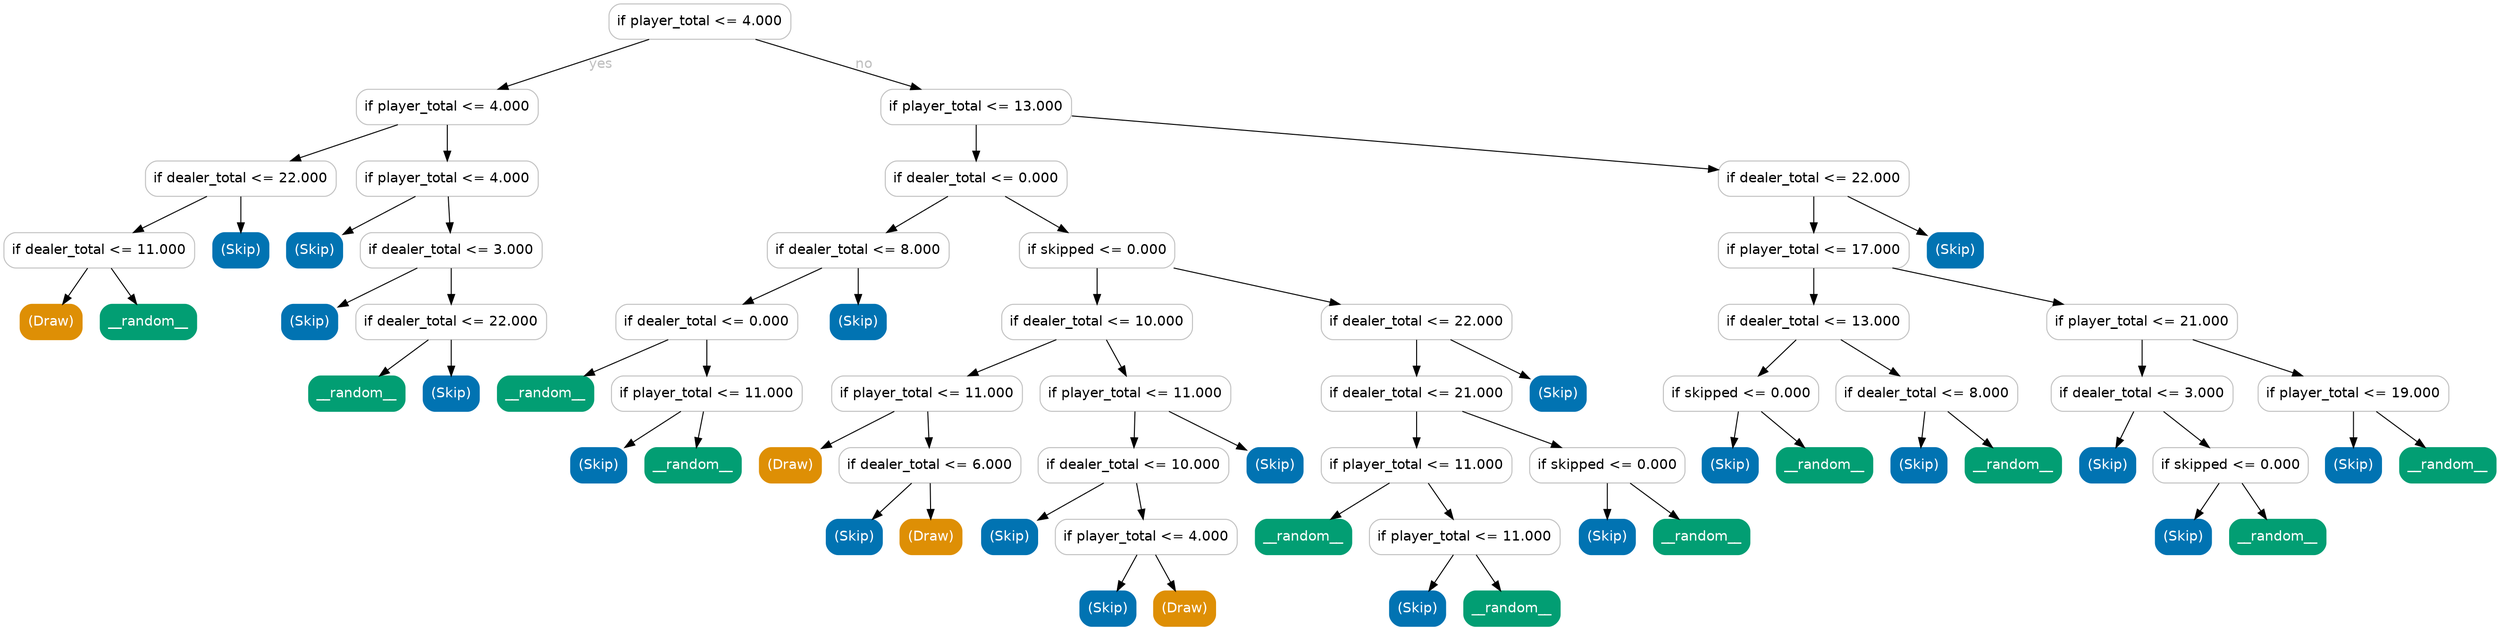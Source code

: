digraph Tree {
	graph [bb="0,0,2535,634"];
	node [color=gray,
		fillcolor=white,
		fontname=helvetica,
		label="\N",
		shape=box,
		style="filled, rounded"
	];
	edge [fontname=helvetica];
	0	[height=0.5,
		label="if player_total <= 4.000",
		pos="708,616",
		width=2.5694];
	1	[height=0.5,
		label="if player_total <= 4.000",
		pos="451,529",
		width=2.5694];
	0 -> 1	[fontcolor=gray,
		label=yes,
		lp="607.5,572.5",
		pos="e,502.62,547.07 656.3,597.9 614.74,584.15 556.24,564.81 512.32,550.28"];
	14	[height=0.5,
		label="if player_total <= 13.000",
		pos="989,529",
		width=2.6944];
	0 -> 14	[fontcolor=gray,
		label=no,
		lp="875,572.5",
		pos="e,932.56,547.07 764.53,597.9 810.26,584.07 874.74,564.56 922.86,550.01"];
	2	[height=0.5,
		label="if dealer_total <= 22.000",
		pos="241,456",
		width=2.6944];
	1 -> 2	[fontcolor=gray,
		pos="e,291.62,474.11 400.7,510.99 370.79,500.88 332.66,487.99 301.16,477.34"];
	7	[height=0.5,
		label="if player_total <= 4.000",
		pos="451,456",
		width=2.5694];
	1 -> 7	[fontcolor=gray,
		pos="e,451,474.03 451,510.81 451,502.79 451,493.05 451,484.07"];
	3	[height=0.5,
		label="if dealer_total <= 11.000",
		pos="97,383",
		width=2.6944];
	2 -> 3	[fontcolor=gray,
		pos="e,131.71,401.11 206.51,437.99 186.79,428.27 161.87,415.99 140.79,405.59"];
	6	[color="#0173b2",
		fillcolor="#0173b2",
		fontcolor=white,
		height=0.5,
		label="(Skip)",
		pos="241,383",
		width=0.79167];
	2 -> 6	[fontcolor=gray,
		pos="e,241,401.03 241,437.81 241,429.79 241,420.05 241,411.07"];
	4	[color="#de8f05",
		fillcolor="#de8f05",
		fontcolor=white,
		height=0.5,
		label="(Draw)",
		pos="48,310",
		width=0.875];
	3 -> 4	[fontcolor=gray,
		pos="e,59.752,328.03 85.138,364.81 79.24,356.27 71.996,345.77 65.476,336.32"];
	5	[color="#029e73",
		fillcolor="#029e73",
		fontcolor=white,
		height=0.5,
		label=__random__,
		pos="147,310",
		width=1.3611];
	3 -> 5	[fontcolor=gray,
		pos="e,135.01,328.03 109.1,364.81 115.12,356.27 122.51,345.77 129.17,336.32"];
	8	[color="#0173b2",
		fillcolor="#0173b2",
		fontcolor=white,
		height=0.5,
		label="(Skip)",
		pos="316,383",
		width=0.79167];
	7 -> 8	[fontcolor=gray,
		pos="e,344.86,399.18 418.66,437.99 399.18,427.75 374.28,414.65 353.88,403.92"];
	9	[height=0.5,
		label="if dealer_total <= 3.000",
		pos="455,383",
		width=2.5694];
	7 -> 9	[fontcolor=gray,
		pos="e,454.04,401.03 451.97,437.81 452.42,429.79 452.97,420.05 453.47,411.07"];
	10	[color="#0173b2",
		fillcolor="#0173b2",
		fontcolor=white,
		height=0.5,
		label="(Skip)",
		pos="311,310",
		width=0.79167];
	9 -> 10	[fontcolor=gray,
		pos="e,339.88,325.24 420.51,364.99 398.96,354.37 371.19,340.68 349.01,329.74"];
	11	[height=0.5,
		label="if dealer_total <= 22.000",
		pos="455,310",
		width=2.6944];
	9 -> 11	[fontcolor=gray,
		pos="e,455,328.03 455,364.81 455,356.79 455,347.05 455,338.07"];
	12	[color="#029e73",
		fillcolor="#029e73",
		fontcolor=white,
		height=0.5,
		label=__random__,
		pos="359,237",
		width=1.3611];
	11 -> 12	[fontcolor=gray,
		pos="e,382.02,255.03 431.76,291.81 419.26,282.57 403.68,271.04 390.14,261.03"];
	13	[color="#0173b2",
		fillcolor="#0173b2",
		fontcolor=white,
		height=0.5,
		label="(Skip)",
		pos="455,237",
		width=0.79167];
	11 -> 13	[fontcolor=gray,
		pos="e,455,255.03 455,291.81 455,283.79 455,274.05 455,265.07"];
	15	[height=0.5,
		label="if dealer_total <= 0.000",
		pos="989,456",
		width=2.5694];
	14 -> 15	[fontcolor=gray,
		pos="e,989,474.03 989,510.81 989,502.79 989,493.05 989,484.07"];
	48	[height=0.5,
		label="if dealer_total <= 22.000",
		pos="1841,456",
		width=2.6944];
	14 -> 48	[fontcolor=gray,
		pos="e,1744,465.09 1086.3,519.89 1247.1,506.49 1567,479.84 1733.9,465.92"];
	16	[height=0.5,
		label="if dealer_total <= 8.000",
		pos="869,383",
		width=2.5694];
	15 -> 16	[fontcolor=gray,
		pos="e,897.92,401.11 960.26,437.99 944.2,428.49 923.99,416.54 906.68,406.29"];
	23	[height=0.5,
		label="if skipped <= 0.000",
		pos="1112,383",
		width=2.1944];
	15 -> 23	[fontcolor=gray,
		pos="e,1082.4,401.11 1018.5,437.99 1034.9,428.49 1055.6,416.54 1073.4,406.29"];
	17	[height=0.5,
		label="if dealer_total <= 0.000",
		pos="715,310",
		width=2.5694];
	16 -> 17	[fontcolor=gray,
		pos="e,752.12,328.11 832.11,364.99 810.84,355.19 783.9,342.77 761.22,332.31"];
	22	[color="#0173b2",
		fillcolor="#0173b2",
		fontcolor=white,
		height=0.5,
		label="(Skip)",
		pos="869,310",
		width=0.79167];
	16 -> 22	[fontcolor=gray,
		pos="e,869,328.03 869,364.81 869,356.79 869,347.05 869,338.07"];
	18	[color="#029e73",
		fillcolor="#029e73",
		fontcolor=white,
		height=0.5,
		label=__random__,
		pos="551,237",
		width=1.3611];
	17 -> 18	[fontcolor=gray,
		pos="e,590.53,255.11 675.72,291.99 652.96,282.14 624.12,269.66 599.9,259.17"];
	19	[height=0.5,
		label="if player_total <= 11.000",
		pos="715,237",
		width=2.6944];
	17 -> 19	[fontcolor=gray,
		pos="e,715,255.03 715,291.81 715,283.79 715,274.05 715,265.07"];
	20	[color="#0173b2",
		fillcolor="#0173b2",
		fontcolor=white,
		height=0.5,
		label="(Skip)",
		pos="605,164",
		width=0.79167];
	19 -> 20	[fontcolor=gray,
		pos="e,631.51,182.11 688.65,218.99 674.07,209.58 655.75,197.76 639.98,187.57"];
	21	[color="#029e73",
		fillcolor="#029e73",
		fontcolor=white,
		height=0.5,
		label=__random__,
		pos="701,164",
		width=1.3611];
	19 -> 21	[fontcolor=gray,
		pos="e,704.36,182.03 711.61,218.81 710.03,210.79 708.11,201.05 706.34,192.07"];
	24	[height=0.5,
		label="if dealer_total <= 10.000",
		pos="1112,310",
		width=2.6944];
	23 -> 24	[fontcolor=gray,
		pos="e,1112,328.03 1112,364.81 1112,356.79 1112,347.05 1112,338.07"];
	37	[height=0.5,
		label="if dealer_total <= 22.000",
		pos="1437,310",
		width=2.6944];
	23 -> 37	[fontcolor=gray,
		pos="e,1358.9,328.05 1189.8,364.99 1237.8,354.51 1299.5,341.05 1349.2,330.19"];
	25	[height=0.5,
		label="if player_total <= 11.000",
		pos="939,237",
		width=2.6944];
	24 -> 25	[fontcolor=gray,
		pos="e,980.7,255.11 1070.6,291.99 1046.5,282.1 1015.9,269.54 990.25,259.03"];
	30	[height=0.5,
		label="if player_total <= 11.000",
		pos="1151,237",
		width=2.6944];
	24 -> 30	[fontcolor=gray,
		pos="e,1141.6,255.03 1121.4,291.81 1126,283.44 1131.7,273.2 1136.8,263.9"];
	26	[color="#de8f05",
		fillcolor="#de8f05",
		fontcolor=white,
		height=0.5,
		label="(Draw)",
		pos="800,164",
		width=0.875];
	25 -> 26	[fontcolor=gray,
		pos="e,831.59,181.14 905.71,218.99 886.2,209.03 861.43,196.38 840.76,185.82"];
	27	[height=0.5,
		label="if dealer_total <= 6.000",
		pos="942,164",
		width=2.5694];
	25 -> 27	[fontcolor=gray,
		pos="e,941.28,182.03 939.73,218.81 940.07,210.79 940.48,201.05 940.86,192.07"];
	28	[color="#0173b2",
		fillcolor="#0173b2",
		fontcolor=white,
		height=0.5,
		label="(Skip)",
		pos="865,91",
		width=0.79167];
	27 -> 28	[fontcolor=gray,
		pos="e,883.47,109.03 923.36,145.81 913.62,136.83 901.54,125.69 890.9,115.89"];
	29	[color="#de8f05",
		fillcolor="#de8f05",
		fontcolor=white,
		height=0.5,
		label="(Draw)",
		pos="943,91",
		width=0.875];
	27 -> 29	[fontcolor=gray,
		pos="e,942.76,109.03 942.24,145.81 942.36,137.79 942.49,128.05 942.62,119.07"];
	31	[height=0.5,
		label="if dealer_total <= 10.000",
		pos="1149,164",
		width=2.6944];
	30 -> 31	[fontcolor=gray,
		pos="e,1149.5,182.03 1150.5,218.81 1150.3,210.79 1150,201.05 1149.8,192.07"];
	36	[color="#0173b2",
		fillcolor="#0173b2",
		fontcolor=white,
		height=0.5,
		label="(Skip)",
		pos="1293,164",
		width=0.79167];
	30 -> 36	[fontcolor=gray,
		pos="e,1264.1,179.47 1185,218.99 1206.1,208.44 1233.3,194.86 1255.1,183.96"];
	32	[color="#0173b2",
		fillcolor="#0173b2",
		fontcolor=white,
		height=0.5,
		label="(Skip)",
		pos="1023,91",
		width=0.79167];
	31 -> 32	[fontcolor=gray,
		pos="e,1051.6,108.14 1118.8,145.99 1101.3,136.12 1079.1,123.6 1060.5,113.11"];
	33	[height=0.5,
		label="if player_total <= 4.000",
		pos="1162,91",
		width=2.5694];
	31 -> 33	[fontcolor=gray,
		pos="e,1158.9,109.03 1152.1,145.81 1153.6,137.79 1155.4,128.05 1157,119.07"];
	34	[color="#0173b2",
		fillcolor="#0173b2",
		fontcolor=white,
		height=0.5,
		label="(Skip)",
		pos="1123,18",
		width=0.79167];
	33 -> 34	[fontcolor=gray,
		pos="e,1132.4,36.029 1152.6,72.813 1148,64.441 1142.3,54.197 1137.2,44.903"];
	35	[color="#de8f05",
		fillcolor="#de8f05",
		fontcolor=white,
		height=0.5,
		label="(Draw)",
		pos="1201,18",
		width=0.875];
	33 -> 35	[fontcolor=gray,
		pos="e,1191.6,36.029 1171.4,72.813 1176,64.441 1181.7,54.197 1186.8,44.903"];
	38	[height=0.5,
		label="if dealer_total <= 21.000",
		pos="1437,237",
		width=2.6944];
	37 -> 38	[fontcolor=gray,
		pos="e,1437,255.03 1437,291.81 1437,283.79 1437,274.05 1437,265.07"];
	47	[color="#0173b2",
		fillcolor="#0173b2",
		fontcolor=white,
		height=0.5,
		label="(Skip)",
		pos="1581,237",
		width=0.79167];
	37 -> 47	[fontcolor=gray,
		pos="e,1552.1,252.24 1471.5,291.99 1493,281.37 1520.8,267.68 1543,256.74"];
	39	[height=0.5,
		label="if player_total <= 11.000",
		pos="1437,164",
		width=2.6944];
	38 -> 39	[fontcolor=gray,
		pos="e,1437,182.03 1437,218.81 1437,210.79 1437,201.05 1437,192.07"];
	44	[height=0.5,
		label="if skipped <= 0.000",
		pos="1631,164",
		width=2.1944];
	38 -> 44	[fontcolor=gray,
		pos="e,1584.2,182.11 1483.5,218.99 1510.9,208.97 1545.7,196.21 1574.7,185.62"];
	40	[color="#029e73",
		fillcolor="#029e73",
		fontcolor=white,
		height=0.5,
		label=__random__,
		pos="1322,91",
		width=1.3611];
	39 -> 40	[fontcolor=gray,
		pos="e,1349.7,109.11 1409.5,145.99 1394.2,136.58 1375.1,124.76 1358.6,114.57"];
	41	[height=0.5,
		label="if player_total <= 11.000",
		pos="1486,91",
		width=2.6944];
	39 -> 41	[fontcolor=gray,
		pos="e,1474.2,109.03 1448.9,145.81 1454.8,137.27 1462,126.77 1468.5,117.32"];
	42	[color="#0173b2",
		fillcolor="#0173b2",
		fontcolor=white,
		height=0.5,
		label="(Skip)",
		pos="1438,18",
		width=0.79167];
	41 -> 42	[fontcolor=gray,
		pos="e,1449.5,36.029 1474.4,72.813 1468.6,64.266 1461.5,53.769 1455.1,44.323"];
	43	[color="#029e73",
		fillcolor="#029e73",
		fontcolor=white,
		height=0.5,
		label=__random__,
		pos="1534,18",
		width=1.3611];
	41 -> 43	[fontcolor=gray,
		pos="e,1522.5,36.029 1497.6,72.813 1503.4,64.266 1510.5,53.769 1516.9,44.323"];
	45	[color="#0173b2",
		fillcolor="#0173b2",
		fontcolor=white,
		height=0.5,
		label="(Skip)",
		pos="1631,91",
		width=0.79167];
	44 -> 45	[fontcolor=gray,
		pos="e,1631,109.03 1631,145.81 1631,137.79 1631,128.05 1631,119.07"];
	46	[color="#029e73",
		fillcolor="#029e73",
		fontcolor=white,
		height=0.5,
		label=__random__,
		pos="1727,91",
		width=1.3611];
	44 -> 46	[fontcolor=gray,
		pos="e,1704,109.03 1654.2,145.81 1666.7,136.57 1682.3,125.04 1695.9,115.03"];
	49	[height=0.5,
		label="if player_total <= 17.000",
		pos="1841,383",
		width=2.6944];
	48 -> 49	[fontcolor=gray,
		pos="e,1841,401.03 1841,437.81 1841,429.79 1841,420.05 1841,411.07"];
	66	[color="#0173b2",
		fillcolor="#0173b2",
		fontcolor=white,
		height=0.5,
		label="(Skip)",
		pos="1985,383",
		width=0.79167];
	48 -> 66	[fontcolor=gray,
		pos="e,1956.1,398.24 1875.5,437.99 1897,427.37 1924.8,413.68 1947,402.74"];
	50	[height=0.5,
		label="if dealer_total <= 13.000",
		pos="1841,310",
		width=2.6944];
	49 -> 50	[fontcolor=gray,
		pos="e,1841,328.03 1841,364.81 1841,356.79 1841,347.05 1841,338.07"];
	57	[height=0.5,
		label="if player_total <= 21.000",
		pos="2175,310",
		width=2.6944];
	49 -> 57	[fontcolor=gray,
		pos="e,2094.8,328.05 1921,364.99 1970.3,354.51 2033.6,341.05 2084.7,330.19"];
	51	[height=0.5,
		label="if skipped <= 0.000",
		pos="1767,237",
		width=2.1944];
	50 -> 51	[fontcolor=gray,
		pos="e,1784.7,255.03 1823.1,291.81 1813.8,282.92 1802.3,271.91 1792.2,262.17"];
	54	[height=0.5,
		label="if dealer_total <= 8.000",
		pos="1956,237",
		width=2.5694];
	50 -> 54	[fontcolor=gray,
		pos="e,1928.3,255.11 1868.5,291.99 1883.8,282.58 1902.9,270.76 1919.4,260.57"];
	52	[color="#0173b2",
		fillcolor="#0173b2",
		fontcolor=white,
		height=0.5,
		label="(Skip)",
		pos="1756,164",
		width=0.79167];
	51 -> 52	[fontcolor=gray,
		pos="e,1758.6,182.03 1764.3,218.81 1763.1,210.79 1761.6,201.05 1760.2,192.07"];
	53	[color="#029e73",
		fillcolor="#029e73",
		fontcolor=white,
		height=0.5,
		label=__random__,
		pos="1852,164",
		width=1.3611];
	51 -> 53	[fontcolor=gray,
		pos="e,1831.6,182.03 1787.6,218.81 1798.4,209.74 1811.9,198.48 1823.7,188.6"];
	55	[color="#0173b2",
		fillcolor="#0173b2",
		fontcolor=white,
		height=0.5,
		label="(Skip)",
		pos="1948,164",
		width=0.79167];
	54 -> 55	[fontcolor=gray,
		pos="e,1949.9,182.03 1954.1,218.81 1953.2,210.79 1952.1,201.05 1951.1,192.07"];
	56	[color="#029e73",
		fillcolor="#029e73",
		fontcolor=white,
		height=0.5,
		label=__random__,
		pos="2044,164",
		width=1.3611];
	54 -> 56	[fontcolor=gray,
		pos="e,2022.9,182.03 1977.3,218.81 1988.7,209.66 2002.8,198.26 2015.1,188.32"];
	58	[height=0.5,
		label="if dealer_total <= 3.000",
		pos="2175,237",
		width=2.5694];
	57 -> 58	[fontcolor=gray,
		pos="e,2175,255.03 2175,291.81 2175,283.79 2175,274.05 2175,265.07"];
	63	[height=0.5,
		label="if player_total <= 19.000",
		pos="2390,237",
		width=2.6944];
	57 -> 63	[fontcolor=gray,
		pos="e,2338.2,255.11 2226.5,291.99 2257.1,281.88 2296.2,268.99 2328.4,258.34"];
	59	[color="#0173b2",
		fillcolor="#0173b2",
		fontcolor=white,
		height=0.5,
		label="(Skip)",
		pos="2140,164",
		width=0.79167];
	58 -> 59	[fontcolor=gray,
		pos="e,2148.4,182.03 2166.5,218.81 2162.4,210.53 2157.5,200.41 2152.9,191.19"];
	60	[height=0.5,
		label="if skipped <= 0.000",
		pos="2265,164",
		width=2.1944];
	58 -> 60	[fontcolor=gray,
		pos="e,2243.4,182.03 2196.8,218.81 2208.4,209.66 2222.8,198.26 2235.4,188.32"];
	61	[color="#0173b2",
		fillcolor="#0173b2",
		fontcolor=white,
		height=0.5,
		label="(Skip)",
		pos="2217,91",
		width=0.79167];
	60 -> 61	[fontcolor=gray,
		pos="e,2228.5,109.03 2253.4,145.81 2247.6,137.27 2240.5,126.77 2234.1,117.32"];
	62	[color="#029e73",
		fillcolor="#029e73",
		fontcolor=white,
		height=0.5,
		label=__random__,
		pos="2313,91",
		width=1.3611];
	60 -> 62	[fontcolor=gray,
		pos="e,2301.5,109.03 2276.6,145.81 2282.4,137.27 2289.5,126.77 2295.9,117.32"];
	64	[color="#0173b2",
		fillcolor="#0173b2",
		fontcolor=white,
		height=0.5,
		label="(Skip)",
		pos="2390,164",
		width=0.79167];
	63 -> 64	[fontcolor=gray,
		pos="e,2390,182.03 2390,218.81 2390,210.79 2390,201.05 2390,192.07"];
	65	[color="#029e73",
		fillcolor="#029e73",
		fontcolor=white,
		height=0.5,
		label=__random__,
		pos="2486,164",
		width=1.3611];
	63 -> 65	[fontcolor=gray,
		pos="e,2463,182.03 2413.2,218.81 2425.7,209.57 2441.3,198.04 2454.9,188.03"];
}

